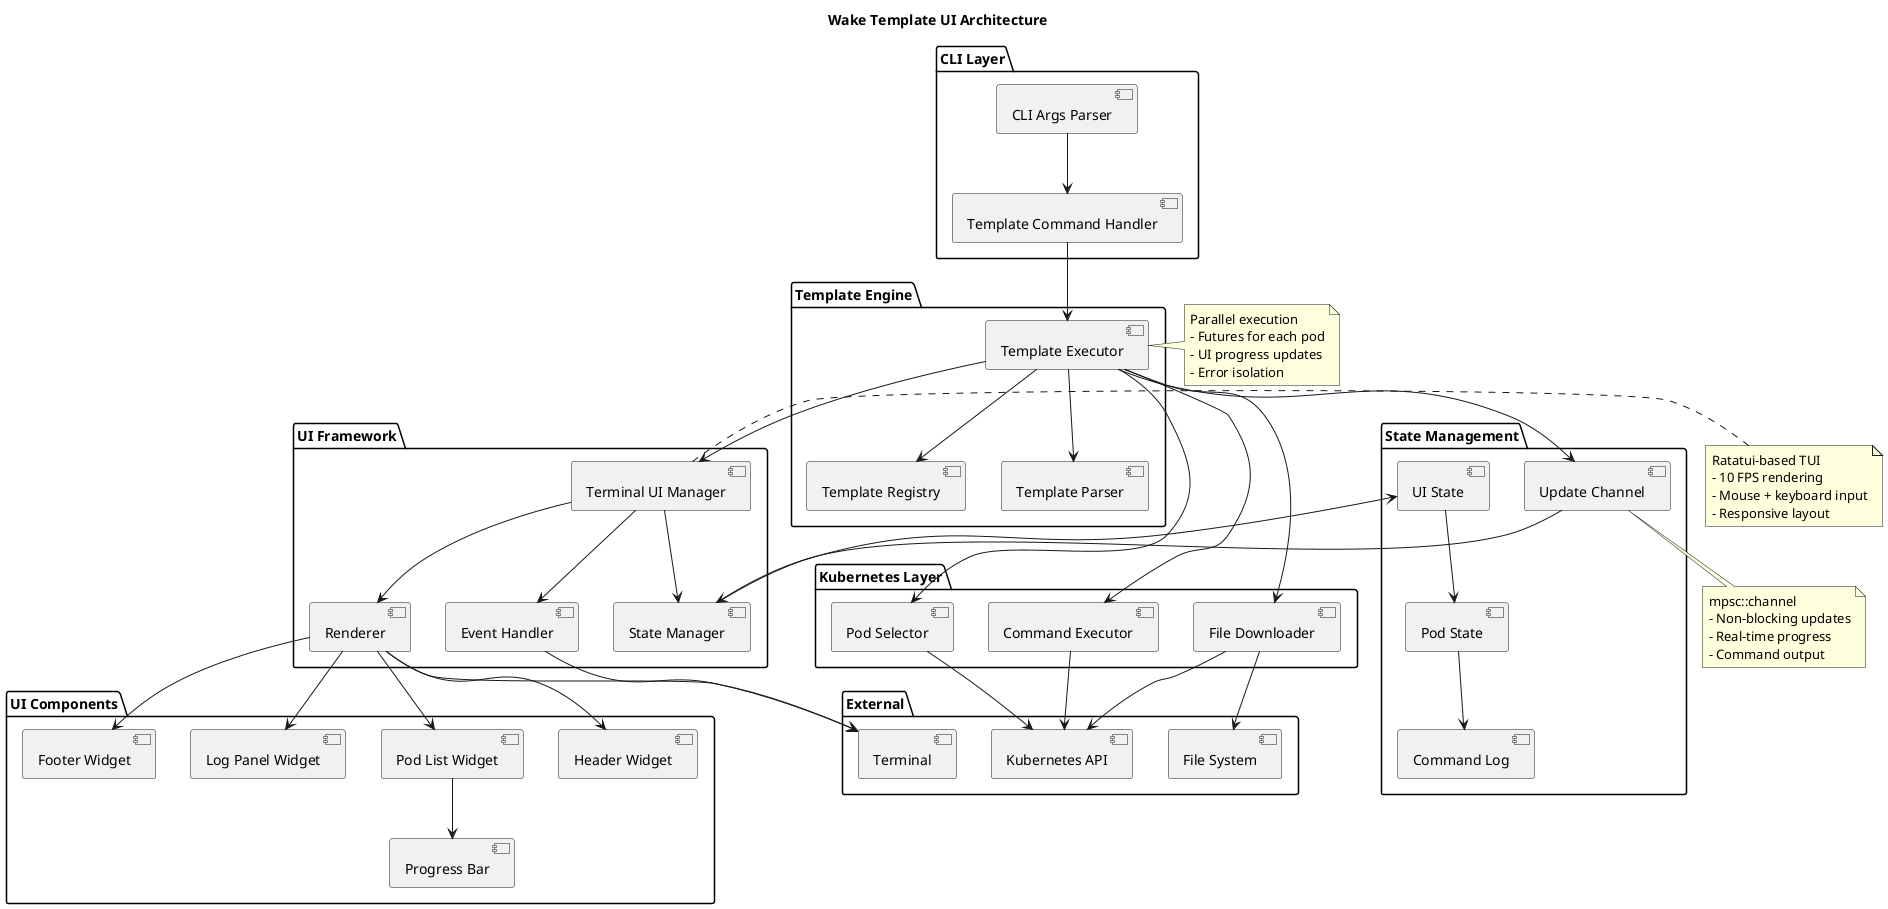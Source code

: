 @startuml template_ui_architecture


title Wake Template UI Architecture

package "CLI Layer" {
    [CLI Args Parser] as CLI
    [Template Command Handler] as TCH
}

package "Template Engine" {
    [Template Registry] as TR
    [Template Executor] as TE
    [Template Parser] as TP
}

package "UI Framework" {
    [Terminal UI Manager] as TUI
    [Event Handler] as EH
    [State Manager] as SM
    [Renderer] as R
}

package "UI Components" {
    [Header Widget] as HW
    [Pod List Widget] as PLW
    [Log Panel Widget] as LPW
    [Footer Widget] as FW
    [Progress Bar] as PB
}

package "Kubernetes Layer" {
    [Pod Selector] as PS
    [Command Executor] as CE
    [File Downloader] as FD
}

package "State Management" {
    [UI State] as US
    [Pod State] as PodS
    [Command Log] as CL
    [Update Channel] as UC
}

package "External" {
    [Kubernetes API] as K8S
    [Terminal] as T
    [File System] as FS
}

' Connections
CLI --> TCH
TCH --> TE
TE --> TR
TE --> TP
TE --> TUI

TUI --> SM
TUI --> EH
TUI --> R

SM --> US
US --> PodS
PodS --> CL

R --> HW
R --> PLW
R --> LPW
R --> FW
PLW --> PB

TE --> PS
TE --> CE
TE --> FD

PS --> K8S
CE --> K8S
FD --> K8S
FD --> FS

EH --> T
R --> T

TE --> UC
UC --> SM

note right of TUI
    Ratatui-based TUI
    - 10 FPS rendering
    - Mouse + keyboard input
    - Responsive layout
end note

note right of TE
    Parallel execution
    - Futures for each pod
    - UI progress updates
    - Error isolation
end note

note bottom of UC
    mpsc::channel
    - Non-blocking updates
    - Real-time progress
    - Command output
end note

@enduml